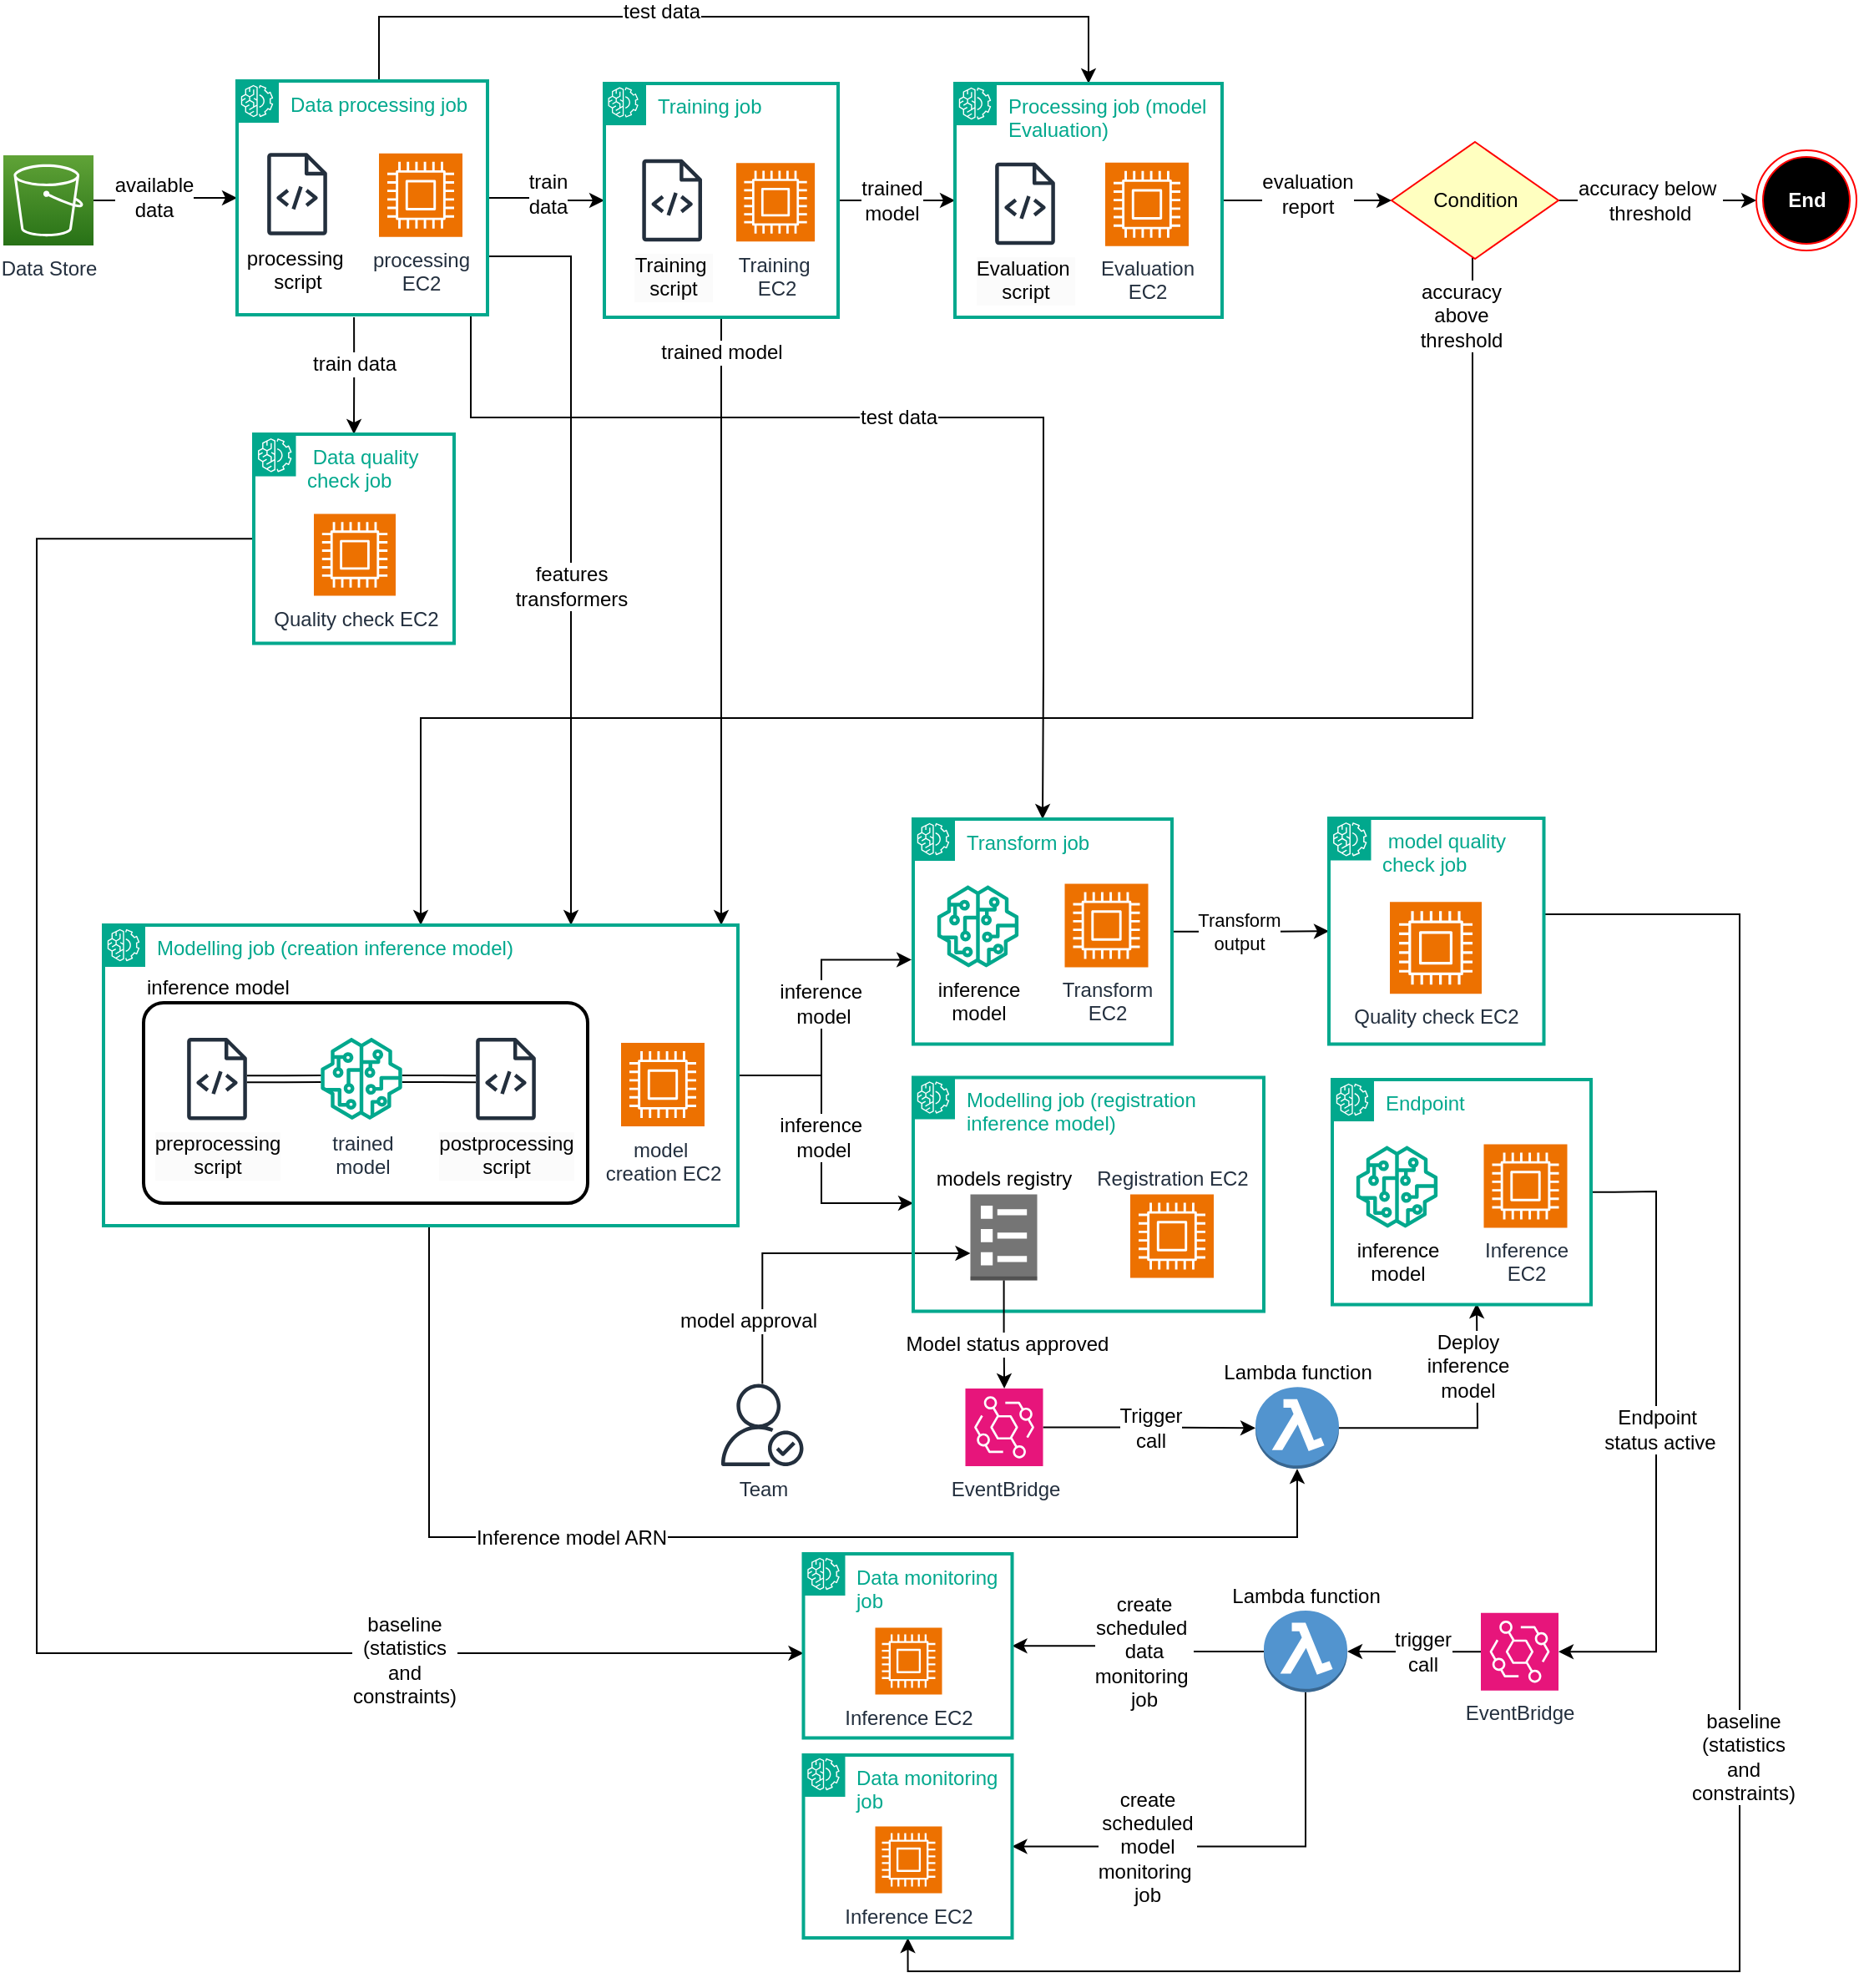 <mxfile version="26.0.9">
  <diagram id="Ht1M8jgEwFfnCIfOTk4-" name="Page-1">
    <mxGraphModel dx="2047" dy="1170" grid="1" gridSize="10" guides="1" tooltips="1" connect="1" arrows="1" fold="1" page="1" pageScale="1" pageWidth="1169" pageHeight="827" math="0" shadow="0">
      <root>
        <mxCell id="0" />
        <mxCell id="1" parent="0" />
        <mxCell id="xhqMCZKZk4TDCaaSv1w_-1" value="&lt;div&gt;Data Store&lt;/div&gt;" style="outlineConnect=0;fontColor=#232F3E;gradientColor=#60A337;gradientDirection=north;fillColor=#277116;strokeColor=#ffffff;dashed=0;verticalLabelPosition=bottom;verticalAlign=top;align=center;html=1;fontSize=12;fontStyle=0;aspect=fixed;shape=mxgraph.aws4.resourceIcon;resIcon=mxgraph.aws4.s3;labelBackgroundColor=#ffffff;" parent="1" vertex="1">
          <mxGeometry x="40" y="353" width="54" height="54" as="geometry" />
        </mxCell>
        <mxCell id="xhqMCZKZk4TDCaaSv1w_-32" style="edgeStyle=orthogonalEdgeStyle;rounded=0;orthogonalLoop=1;jettySize=auto;html=1;entryX=0;entryY=0.5;entryDx=0;entryDy=0;" parent="1" source="xhqMCZKZk4TDCaaSv1w_-96" target="xhqMCZKZk4TDCaaSv1w_-29" edge="1">
          <mxGeometry relative="1" as="geometry">
            <mxPoint x="718" y="399" as="sourcePoint" />
          </mxGeometry>
        </mxCell>
        <mxCell id="xhqMCZKZk4TDCaaSv1w_-33" value="evaluation&lt;div&gt;report&lt;/div&gt;" style="edgeLabel;html=1;align=center;verticalAlign=middle;resizable=0;points=[];fontSize=12;" parent="xhqMCZKZk4TDCaaSv1w_-32" vertex="1" connectable="0">
          <mxGeometry x="0.13" y="3" relative="1" as="geometry">
            <mxPoint x="-7" y="-1" as="offset" />
          </mxGeometry>
        </mxCell>
        <mxCell id="xhqMCZKZk4TDCaaSv1w_-25" style="edgeStyle=orthogonalEdgeStyle;rounded=0;orthogonalLoop=1;jettySize=auto;html=1;fontSize=12;entryX=0.5;entryY=0;entryDx=0;entryDy=0;" parent="1" source="xhqMCZKZk4TDCaaSv1w_-94" target="xhqMCZKZk4TDCaaSv1w_-130" edge="1">
          <mxGeometry relative="1" as="geometry">
            <mxPoint x="679" y="438" as="targetPoint" />
            <Array as="points">
              <mxPoint x="320" y="510" />
              <mxPoint x="663" y="510" />
              <mxPoint x="663" y="660" />
            </Array>
          </mxGeometry>
        </mxCell>
        <mxCell id="xhqMCZKZk4TDCaaSv1w_-26" value="test data" style="edgeLabel;html=1;align=center;verticalAlign=middle;resizable=0;points=[];fontSize=12;" parent="xhqMCZKZk4TDCaaSv1w_-25" vertex="1" connectable="0">
          <mxGeometry x="0.01" relative="1" as="geometry">
            <mxPoint x="-9" as="offset" />
          </mxGeometry>
        </mxCell>
        <mxCell id="xhqMCZKZk4TDCaaSv1w_-35" value="" style="edgeStyle=orthogonalEdgeStyle;rounded=0;orthogonalLoop=1;jettySize=auto;html=1;" parent="1" source="xhqMCZKZk4TDCaaSv1w_-29" target="xhqMCZKZk4TDCaaSv1w_-34" edge="1">
          <mxGeometry relative="1" as="geometry" />
        </mxCell>
        <mxCell id="xhqMCZKZk4TDCaaSv1w_-36" value="accuracy below&amp;nbsp;&lt;div&gt;threshold&lt;/div&gt;" style="edgeLabel;html=1;align=center;verticalAlign=middle;resizable=0;points=[];fontSize=12;" parent="xhqMCZKZk4TDCaaSv1w_-35" vertex="1" connectable="0">
          <mxGeometry x="-0.079" relative="1" as="geometry">
            <mxPoint as="offset" />
          </mxGeometry>
        </mxCell>
        <mxCell id="xhqMCZKZk4TDCaaSv1w_-44" style="edgeStyle=orthogonalEdgeStyle;rounded=0;orthogonalLoop=1;jettySize=auto;html=1;" parent="1" source="xhqMCZKZk4TDCaaSv1w_-29" target="xhqMCZKZk4TDCaaSv1w_-116" edge="1">
          <mxGeometry relative="1" as="geometry">
            <mxPoint x="1040.0" y="415.0" as="targetPoint" />
            <Array as="points">
              <mxPoint x="920" y="690" />
              <mxPoint x="290" y="690" />
            </Array>
          </mxGeometry>
        </mxCell>
        <mxCell id="xhqMCZKZk4TDCaaSv1w_-50" value="&lt;span style=&quot;font-size: 12px;&quot;&gt;accuracy&lt;/span&gt;&lt;div style=&quot;font-size: 12px;&quot;&gt;above&lt;/div&gt;&lt;div style=&quot;font-size: 12px;&quot;&gt;threshold&lt;/div&gt;" style="edgeLabel;html=1;align=center;verticalAlign=middle;resizable=0;points=[];rotation=0;" parent="xhqMCZKZk4TDCaaSv1w_-44" vertex="1" connectable="0">
          <mxGeometry x="-0.378" y="-4" relative="1" as="geometry">
            <mxPoint x="37" y="-237" as="offset" />
          </mxGeometry>
        </mxCell>
        <mxCell id="xhqMCZKZk4TDCaaSv1w_-29" value="Condition" style="rhombus;whiteSpace=wrap;html=1;fontColor=#000000;fillColor=#ffffc0;strokeColor=#ff0000;" parent="1" vertex="1">
          <mxGeometry x="871.5" y="345" width="100" height="70" as="geometry" />
        </mxCell>
        <mxCell id="xhqMCZKZk4TDCaaSv1w_-34" value="&lt;font color=&quot;#ffffff&quot;&gt;End&lt;/font&gt;" style="ellipse;html=1;shape=endState;fillColor=#000000;strokeColor=#ff0000;fontStyle=1" parent="1" vertex="1">
          <mxGeometry x="1090" y="350" width="60" height="60" as="geometry" />
        </mxCell>
        <mxCell id="xhqMCZKZk4TDCaaSv1w_-54" style="edgeStyle=orthogonalEdgeStyle;rounded=0;orthogonalLoop=1;jettySize=auto;html=1;exitX=1;exitY=0.75;exitDx=0;exitDy=0;" parent="1" source="xhqMCZKZk4TDCaaSv1w_-94" edge="1" target="xhqMCZKZk4TDCaaSv1w_-116">
          <mxGeometry relative="1" as="geometry">
            <mxPoint x="368" y="399" as="sourcePoint" />
            <mxPoint x="1089.966" y="480" as="targetPoint" />
            <Array as="points">
              <mxPoint x="380" y="414" />
            </Array>
          </mxGeometry>
        </mxCell>
        <mxCell id="xhqMCZKZk4TDCaaSv1w_-55" value="&lt;span style=&quot;font-size: 12px;&quot;&gt;features&lt;/span&gt;&lt;div&gt;&lt;span style=&quot;font-size: 12px;&quot;&gt;transformers&lt;/span&gt;&lt;/div&gt;" style="edgeLabel;html=1;align=center;verticalAlign=middle;resizable=0;points=[];" parent="xhqMCZKZk4TDCaaSv1w_-54" vertex="1" connectable="0">
          <mxGeometry x="0.097" relative="1" as="geometry">
            <mxPoint as="offset" />
          </mxGeometry>
        </mxCell>
        <mxCell id="xhqMCZKZk4TDCaaSv1w_-61" value="" style="edgeStyle=orthogonalEdgeStyle;rounded=0;orthogonalLoop=1;jettySize=auto;html=1;" parent="1" source="xhqMCZKZk4TDCaaSv1w_-116" target="xhqMCZKZk4TDCaaSv1w_-118" edge="1">
          <mxGeometry relative="1" as="geometry">
            <mxPoint x="400" y="915.534" as="sourcePoint" />
            <mxPoint x="477" y="902.431" as="targetPoint" />
            <Array as="points">
              <mxPoint x="530" y="904.5" />
              <mxPoint x="530" y="980.5" />
            </Array>
          </mxGeometry>
        </mxCell>
        <mxCell id="xhqMCZKZk4TDCaaSv1w_-62" value="inference&amp;nbsp;&lt;div&gt;model&lt;/div&gt;" style="edgeLabel;html=1;align=center;verticalAlign=middle;resizable=0;points=[];fontSize=12;" parent="xhqMCZKZk4TDCaaSv1w_-61" vertex="1" connectable="0">
          <mxGeometry x="0.026" y="3" relative="1" as="geometry">
            <mxPoint x="-2" y="-6" as="offset" />
          </mxGeometry>
        </mxCell>
        <mxCell id="xhqMCZKZk4TDCaaSv1w_-87" value="" style="edgeStyle=orthogonalEdgeStyle;rounded=0;orthogonalLoop=1;jettySize=auto;html=1;exitX=1;exitY=0.5;exitDx=0;exitDy=0;" parent="1" source="xhqMCZKZk4TDCaaSv1w_-94" target="xhqMCZKZk4TDCaaSv1w_-95" edge="1">
          <mxGeometry relative="1" as="geometry">
            <mxPoint x="460" y="399" as="targetPoint" />
            <Array as="points">
              <mxPoint x="375" y="379" />
              <mxPoint x="375" y="380" />
            </Array>
          </mxGeometry>
        </mxCell>
        <mxCell id="xhqMCZKZk4TDCaaSv1w_-88" value="train&lt;div&gt;data&lt;/div&gt;" style="edgeLabel;html=1;align=center;verticalAlign=middle;resizable=0;points=[];fontSize=12;" parent="xhqMCZKZk4TDCaaSv1w_-87" vertex="1" connectable="0">
          <mxGeometry x="0.109" y="4" relative="1" as="geometry">
            <mxPoint x="-4" y="1" as="offset" />
          </mxGeometry>
        </mxCell>
        <mxCell id="xhqMCZKZk4TDCaaSv1w_-80" style="edgeStyle=orthogonalEdgeStyle;rounded=0;orthogonalLoop=1;jettySize=auto;html=1;" parent="1" source="xhqMCZKZk4TDCaaSv1w_-1" target="xhqMCZKZk4TDCaaSv1w_-94" edge="1">
          <mxGeometry relative="1" as="geometry" />
        </mxCell>
        <mxCell id="xhqMCZKZk4TDCaaSv1w_-81" value="&lt;span style=&quot;font-size: 12px;&quot;&gt;available&lt;/span&gt;&lt;div&gt;&lt;span style=&quot;font-size: 12px;&quot;&gt;data&lt;/span&gt;&lt;/div&gt;" style="edgeLabel;html=1;align=center;verticalAlign=middle;resizable=0;points=[];" parent="xhqMCZKZk4TDCaaSv1w_-80" vertex="1" connectable="0">
          <mxGeometry x="-0.526" y="-3" relative="1" as="geometry">
            <mxPoint x="15" y="-5" as="offset" />
          </mxGeometry>
        </mxCell>
        <mxCell id="xhqMCZKZk4TDCaaSv1w_-111" value="" style="edgeStyle=orthogonalEdgeStyle;rounded=0;orthogonalLoop=1;jettySize=auto;html=1;entryX=0;entryY=0.5;entryDx=0;entryDy=0;" parent="1" source="xhqMCZKZk4TDCaaSv1w_-95" target="xhqMCZKZk4TDCaaSv1w_-96" edge="1">
          <mxGeometry relative="1" as="geometry" />
        </mxCell>
        <mxCell id="xhqMCZKZk4TDCaaSv1w_-112" value="trained&lt;div&gt;model&lt;/div&gt;" style="edgeLabel;html=1;align=center;verticalAlign=middle;resizable=0;points=[];fontSize=12;" parent="xhqMCZKZk4TDCaaSv1w_-111" vertex="1" connectable="0">
          <mxGeometry x="0.041" y="-2" relative="1" as="geometry">
            <mxPoint x="-5" y="-2" as="offset" />
          </mxGeometry>
        </mxCell>
        <mxCell id="xhqMCZKZk4TDCaaSv1w_-114" style="edgeStyle=orthogonalEdgeStyle;rounded=0;orthogonalLoop=1;jettySize=auto;html=1;" parent="1" source="xhqMCZKZk4TDCaaSv1w_-95" edge="1" target="xhqMCZKZk4TDCaaSv1w_-116">
          <mxGeometry relative="1" as="geometry">
            <mxPoint x="1020" y="480" as="targetPoint" />
            <Array as="points">
              <mxPoint x="470" y="730" />
              <mxPoint x="470" y="730" />
            </Array>
          </mxGeometry>
        </mxCell>
        <mxCell id="xhqMCZKZk4TDCaaSv1w_-115" value="trained model" style="edgeLabel;html=1;align=center;verticalAlign=middle;resizable=0;points=[];fontSize=12;" parent="xhqMCZKZk4TDCaaSv1w_-114" vertex="1" connectable="0">
          <mxGeometry x="-0.07" y="-1" relative="1" as="geometry">
            <mxPoint x="1" y="-149" as="offset" />
          </mxGeometry>
        </mxCell>
        <mxCell id="xhqMCZKZk4TDCaaSv1w_-138" style="edgeStyle=orthogonalEdgeStyle;rounded=0;orthogonalLoop=1;jettySize=auto;html=1;" parent="1" source="xhqMCZKZk4TDCaaSv1w_-94" edge="1" target="xhqMCZKZk4TDCaaSv1w_-96">
          <mxGeometry relative="1" as="geometry">
            <mxPoint x="1130" y="310" as="targetPoint" />
            <Array as="points">
              <mxPoint x="265" y="270" />
              <mxPoint x="690" y="270" />
            </Array>
          </mxGeometry>
        </mxCell>
        <mxCell id="xhqMCZKZk4TDCaaSv1w_-139" value="test data" style="edgeLabel;html=1;align=center;verticalAlign=middle;resizable=0;points=[];fontSize=12;" parent="xhqMCZKZk4TDCaaSv1w_-138" vertex="1" connectable="0">
          <mxGeometry x="-0.178" y="3" relative="1" as="geometry">
            <mxPoint as="offset" />
          </mxGeometry>
        </mxCell>
        <mxCell id="xhqMCZKZk4TDCaaSv1w_-159" value="" style="edgeStyle=orthogonalEdgeStyle;rounded=0;orthogonalLoop=1;jettySize=auto;html=1;exitX=0.467;exitY=1.011;exitDx=0;exitDy=0;exitPerimeter=0;" parent="1" source="xhqMCZKZk4TDCaaSv1w_-94" target="xhqMCZKZk4TDCaaSv1w_-156" edge="1">
          <mxGeometry relative="1" as="geometry" />
        </mxCell>
        <mxCell id="xhqMCZKZk4TDCaaSv1w_-160" value="train data" style="edgeLabel;html=1;align=center;verticalAlign=middle;resizable=0;points=[];fontSize=12;" parent="xhqMCZKZk4TDCaaSv1w_-159" vertex="1" connectable="0">
          <mxGeometry x="-0.254" relative="1" as="geometry">
            <mxPoint y="2" as="offset" />
          </mxGeometry>
        </mxCell>
        <mxCell id="xhqMCZKZk4TDCaaSv1w_-148" value="" style="edgeStyle=orthogonalEdgeStyle;rounded=0;orthogonalLoop=1;jettySize=auto;html=1;" parent="1" source="xhqMCZKZk4TDCaaSv1w_-130" target="xhqMCZKZk4TDCaaSv1w_-143" edge="1">
          <mxGeometry relative="1" as="geometry" />
        </mxCell>
        <mxCell id="xhqMCZKZk4TDCaaSv1w_-149" value="Transform&lt;div&gt;output&lt;/div&gt;" style="edgeLabel;html=1;align=center;verticalAlign=middle;resizable=0;points=[];" parent="xhqMCZKZk4TDCaaSv1w_-148" vertex="1" connectable="0">
          <mxGeometry x="-0.312" y="-2" relative="1" as="geometry">
            <mxPoint x="7" y="-2" as="offset" />
          </mxGeometry>
        </mxCell>
        <mxCell id="xhqMCZKZk4TDCaaSv1w_-150" style="edgeStyle=orthogonalEdgeStyle;rounded=0;orthogonalLoop=1;jettySize=auto;html=1;entryX=-0.006;entryY=0.625;entryDx=0;entryDy=0;entryPerimeter=0;" parent="1" source="xhqMCZKZk4TDCaaSv1w_-116" target="xhqMCZKZk4TDCaaSv1w_-130" edge="1">
          <mxGeometry relative="1" as="geometry">
            <Array as="points">
              <mxPoint x="530" y="904.5" />
              <mxPoint x="530" y="834.5" />
            </Array>
          </mxGeometry>
        </mxCell>
        <mxCell id="xhqMCZKZk4TDCaaSv1w_-154" value="&lt;span style=&quot;font-size: 12px;&quot;&gt;inference&amp;nbsp;&lt;/span&gt;&lt;div style=&quot;font-size: 12px;&quot;&gt;model&lt;/div&gt;" style="edgeLabel;html=1;align=center;verticalAlign=middle;resizable=0;points=[];" parent="xhqMCZKZk4TDCaaSv1w_-150" vertex="1" connectable="0">
          <mxGeometry x="0.22" y="-2" relative="1" as="geometry">
            <mxPoint x="-1" y="13" as="offset" />
          </mxGeometry>
        </mxCell>
        <mxCell id="xhqMCZKZk4TDCaaSv1w_-199" style="edgeStyle=orthogonalEdgeStyle;rounded=0;orthogonalLoop=1;jettySize=auto;html=1;entryX=0.5;entryY=1;entryDx=0;entryDy=0;" parent="1" source="xhqMCZKZk4TDCaaSv1w_-143" target="xhqMCZKZk4TDCaaSv1w_-195" edge="1">
          <mxGeometry relative="1" as="geometry">
            <Array as="points">
              <mxPoint x="1080" y="807.5" />
              <mxPoint x="1080" y="1440.5" />
              <mxPoint x="582" y="1440.5" />
            </Array>
          </mxGeometry>
        </mxCell>
        <mxCell id="xhqMCZKZk4TDCaaSv1w_-202" value="baseline&lt;div&gt;(statistics&lt;/div&gt;&lt;div&gt;and&lt;/div&gt;&lt;div&gt;constraints)&lt;/div&gt;" style="edgeLabel;html=1;align=center;verticalAlign=middle;resizable=0;points=[];fontSize=12;" parent="xhqMCZKZk4TDCaaSv1w_-199" vertex="1" connectable="0">
          <mxGeometry x="-0.02" y="2" relative="1" as="geometry">
            <mxPoint as="offset" />
          </mxGeometry>
        </mxCell>
        <mxCell id="xhqMCZKZk4TDCaaSv1w_-194" style="edgeStyle=orthogonalEdgeStyle;rounded=0;orthogonalLoop=1;jettySize=auto;html=1;" parent="1" source="xhqMCZKZk4TDCaaSv1w_-156" target="xhqMCZKZk4TDCaaSv1w_-189" edge="1">
          <mxGeometry relative="1" as="geometry">
            <Array as="points">
              <mxPoint x="60" y="583" />
              <mxPoint x="60" y="1250" />
            </Array>
          </mxGeometry>
        </mxCell>
        <mxCell id="xhqMCZKZk4TDCaaSv1w_-203" value="&lt;span style=&quot;color: rgba(0, 0, 0, 0); font-family: monospace; font-size: 0px; text-align: start; background-color: rgb(251, 251, 251);&quot;&gt;%3CmxGraphModel%3E%3Croot%3E%3CmxCell%20id%3D%220%22%2F%3E%3CmxCell%20id%3D%221%22%20parent%3D%220%22%2F%3E%3CmxCell%20id%3D%222%22%20value%3D%22baseline%26lt%3Bdiv%26gt%3B(statistics%26lt%3B%2Fdiv%26gt%3B%26lt%3Bdiv%26gt%3Band%26lt%3B%2Fdiv%26gt%3B%26lt%3Bdiv%26gt%3Bconstraints)%26lt%3B%2Fdiv%26gt%3B%22%20style%3D%22edgeLabel%3Bhtml%3D1%3Balign%3Dcenter%3BverticalAlign%3Dmiddle%3Bresizable%3D0%3Bpoints%3D%5B%5D%3B%22%20vertex%3D%221%22%20connectable%3D%220%22%20parent%3D%221%22%3E%3CmxGeometry%20x%3D%221992%22%20y%3D%22811.5%22%20as%3D%22geometry%22%2F%3E%3C%2FmxCell%3E%3C%2Froot%3E%3C%2FmxGraphModel%3E&lt;/span&gt;" style="edgeLabel;html=1;align=center;verticalAlign=middle;resizable=0;points=[];" parent="xhqMCZKZk4TDCaaSv1w_-194" vertex="1" connectable="0">
          <mxGeometry x="0.577" y="1" relative="1" as="geometry">
            <mxPoint as="offset" />
          </mxGeometry>
        </mxCell>
        <mxCell id="xhqMCZKZk4TDCaaSv1w_-204" value="baseline&lt;div&gt;(statistics&lt;/div&gt;&lt;div&gt;and&lt;/div&gt;&lt;div&gt;constraints)&lt;/div&gt;" style="edgeLabel;html=1;align=center;verticalAlign=middle;resizable=0;points=[];fontSize=12;" parent="xhqMCZKZk4TDCaaSv1w_-194" vertex="1" connectable="0">
          <mxGeometry x="0.619" y="-4" relative="1" as="geometry">
            <mxPoint as="offset" />
          </mxGeometry>
        </mxCell>
        <mxCell id="xhqMCZKZk4TDCaaSv1w_-169" style="edgeStyle=orthogonalEdgeStyle;rounded=0;orthogonalLoop=1;jettySize=auto;html=1;" parent="1" source="xhqMCZKZk4TDCaaSv1w_-161" target="xhqMCZKZk4TDCaaSv1w_-168" edge="1">
          <mxGeometry relative="1" as="geometry" />
        </mxCell>
        <mxCell id="xhqMCZKZk4TDCaaSv1w_-172" value="Trigger&lt;div&gt;call&lt;/div&gt;" style="edgeLabel;html=1;align=center;verticalAlign=middle;resizable=0;points=[];fontSize=12;" parent="xhqMCZKZk4TDCaaSv1w_-169" vertex="1" connectable="0">
          <mxGeometry x="-0.115" y="-3" relative="1" as="geometry">
            <mxPoint x="7" y="-3" as="offset" />
          </mxGeometry>
        </mxCell>
        <mxCell id="xhqMCZKZk4TDCaaSv1w_-161" value="EventBridge" style="sketch=0;points=[[0,0,0],[0.25,0,0],[0.5,0,0],[0.75,0,0],[1,0,0],[0,1,0],[0.25,1,0],[0.5,1,0],[0.75,1,0],[1,1,0],[0,0.25,0],[0,0.5,0],[0,0.75,0],[1,0.25,0],[1,0.5,0],[1,0.75,0]];outlineConnect=0;fontColor=#232F3E;fillColor=#E7157B;strokeColor=#ffffff;dashed=0;verticalLabelPosition=bottom;verticalAlign=top;align=center;html=1;fontSize=12;fontStyle=0;aspect=fixed;shape=mxgraph.aws4.resourceIcon;resIcon=mxgraph.aws4.eventbridge;" parent="1" vertex="1">
          <mxGeometry x="616.25" y="1091.5" width="46.5" height="46.5" as="geometry" />
        </mxCell>
        <mxCell id="xhqMCZKZk4TDCaaSv1w_-162" value="Team" style="sketch=0;outlineConnect=0;fontColor=#232F3E;gradientColor=none;fillColor=#232F3D;strokeColor=none;dashed=0;verticalLabelPosition=bottom;verticalAlign=top;align=center;html=1;fontSize=12;fontStyle=0;aspect=fixed;pointerEvents=1;shape=mxgraph.aws4.authenticated_user;" parent="1" vertex="1">
          <mxGeometry x="470" y="1088.75" width="49.25" height="49.25" as="geometry" />
        </mxCell>
        <mxCell id="xhqMCZKZk4TDCaaSv1w_-163" style="edgeStyle=orthogonalEdgeStyle;rounded=0;orthogonalLoop=1;jettySize=auto;html=1;" parent="1" source="xhqMCZKZk4TDCaaSv1w_-162" target="xhqMCZKZk4TDCaaSv1w_-37" edge="1">
          <mxGeometry relative="1" as="geometry">
            <mxPoint x="590" y="1009.5" as="targetPoint" />
            <Array as="points">
              <mxPoint x="495" y="1010.5" />
            </Array>
          </mxGeometry>
        </mxCell>
        <mxCell id="xhqMCZKZk4TDCaaSv1w_-164" value="model approval" style="edgeLabel;html=1;align=center;verticalAlign=middle;resizable=0;points=[];fontSize=12;" parent="xhqMCZKZk4TDCaaSv1w_-163" vertex="1" connectable="0">
          <mxGeometry x="-0.185" y="-4" relative="1" as="geometry">
            <mxPoint x="-13" y="36" as="offset" />
          </mxGeometry>
        </mxCell>
        <mxCell id="xhqMCZKZk4TDCaaSv1w_-177" style="edgeStyle=orthogonalEdgeStyle;rounded=0;orthogonalLoop=1;jettySize=auto;html=1;entryX=0.5;entryY=1;entryDx=0;entryDy=0;exitX=1;exitY=0.5;exitDx=0;exitDy=0;exitPerimeter=0;" parent="1" source="xhqMCZKZk4TDCaaSv1w_-168" edge="1">
          <mxGeometry relative="1" as="geometry">
            <mxPoint x="922.5" y="1040.5" as="targetPoint" />
          </mxGeometry>
        </mxCell>
        <mxCell id="xhqMCZKZk4TDCaaSv1w_-180" value="Deploy&lt;div&gt;inference&lt;div&gt;model&lt;/div&gt;&lt;/div&gt;" style="edgeLabel;html=1;align=center;verticalAlign=middle;resizable=0;points=[];fontSize=12;" parent="xhqMCZKZk4TDCaaSv1w_-177" vertex="1" connectable="0">
          <mxGeometry x="-0.327" y="-2" relative="1" as="geometry">
            <mxPoint x="24" y="-39" as="offset" />
          </mxGeometry>
        </mxCell>
        <mxCell id="xhqMCZKZk4TDCaaSv1w_-168" value="Lambda function" style="outlineConnect=0;dashed=0;verticalLabelPosition=top;verticalAlign=bottom;align=center;html=1;shape=mxgraph.aws3.lambda_function;fillColor=#5294CF;gradientColor=none;labelPosition=center;" parent="1" vertex="1">
          <mxGeometry x="790" y="1090.68" width="50" height="48.88" as="geometry" />
        </mxCell>
        <mxCell id="xhqMCZKZk4TDCaaSv1w_-173" style="edgeStyle=orthogonalEdgeStyle;rounded=0;orthogonalLoop=1;jettySize=auto;html=1;entryX=0.5;entryY=1;entryDx=0;entryDy=0;entryPerimeter=0;" parent="1" source="xhqMCZKZk4TDCaaSv1w_-116" target="xhqMCZKZk4TDCaaSv1w_-168" edge="1">
          <mxGeometry relative="1" as="geometry">
            <Array as="points">
              <mxPoint x="295" y="1180.5" />
              <mxPoint x="815" y="1180.5" />
            </Array>
          </mxGeometry>
        </mxCell>
        <mxCell id="xhqMCZKZk4TDCaaSv1w_-174" value="Inference model ARN" style="edgeLabel;html=1;align=center;verticalAlign=middle;resizable=0;points=[];fontSize=12;" parent="xhqMCZKZk4TDCaaSv1w_-173" vertex="1" connectable="0">
          <mxGeometry x="-0.107" y="-1" relative="1" as="geometry">
            <mxPoint x="-62" y="-1" as="offset" />
          </mxGeometry>
        </mxCell>
        <mxCell id="xhqMCZKZk4TDCaaSv1w_-187" value="" style="edgeStyle=orthogonalEdgeStyle;rounded=0;orthogonalLoop=1;jettySize=auto;html=1;" parent="1" source="xhqMCZKZk4TDCaaSv1w_-183" target="xhqMCZKZk4TDCaaSv1w_-186" edge="1">
          <mxGeometry relative="1" as="geometry" />
        </mxCell>
        <mxCell id="xhqMCZKZk4TDCaaSv1w_-188" value="trigger&lt;div&gt;call&lt;/div&gt;" style="edgeLabel;html=1;align=center;verticalAlign=middle;resizable=0;points=[];fontSize=12;" parent="xhqMCZKZk4TDCaaSv1w_-187" vertex="1" connectable="0">
          <mxGeometry x="-0.125" y="-2" relative="1" as="geometry">
            <mxPoint y="2" as="offset" />
          </mxGeometry>
        </mxCell>
        <mxCell id="xhqMCZKZk4TDCaaSv1w_-183" value="EventBridge" style="sketch=0;points=[[0,0,0],[0.25,0,0],[0.5,0,0],[0.75,0,0],[1,0,0],[0,1,0],[0.25,1,0],[0.5,1,0],[0.75,1,0],[1,1,0],[0,0.25,0],[0,0.5,0],[0,0.75,0],[1,0.25,0],[1,0.5,0],[1,0.75,0]];outlineConnect=0;fontColor=#232F3E;fillColor=#E7157B;strokeColor=#ffffff;dashed=0;verticalLabelPosition=bottom;verticalAlign=top;align=center;html=1;fontSize=12;fontStyle=0;aspect=fixed;shape=mxgraph.aws4.resourceIcon;resIcon=mxgraph.aws4.eventbridge;" parent="1" vertex="1">
          <mxGeometry x="925" y="1225.88" width="46.5" height="46.5" as="geometry" />
        </mxCell>
        <mxCell id="xhqMCZKZk4TDCaaSv1w_-184" style="edgeStyle=orthogonalEdgeStyle;rounded=0;orthogonalLoop=1;jettySize=auto;html=1;entryX=1;entryY=0.5;entryDx=0;entryDy=0;entryPerimeter=0;exitX=1;exitY=0.5;exitDx=0;exitDy=0;" parent="1" source="xhqMCZKZk4TDCaaSv1w_-277" target="xhqMCZKZk4TDCaaSv1w_-183" edge="1">
          <mxGeometry relative="1" as="geometry">
            <mxPoint x="947.43" y="983.534" as="sourcePoint" />
            <Array as="points">
              <mxPoint x="1005" y="973.5" />
              <mxPoint x="1030" y="973.5" />
              <mxPoint x="1030" y="1249.5" />
            </Array>
          </mxGeometry>
        </mxCell>
        <mxCell id="xhqMCZKZk4TDCaaSv1w_-185" value="Endpoint&amp;nbsp;&lt;div&gt;status active&lt;/div&gt;" style="edgeLabel;html=1;align=center;verticalAlign=middle;resizable=0;points=[];fontSize=12;" parent="xhqMCZKZk4TDCaaSv1w_-184" vertex="1" connectable="0">
          <mxGeometry x="-0.029" y="2" relative="1" as="geometry">
            <mxPoint as="offset" />
          </mxGeometry>
        </mxCell>
        <mxCell id="xhqMCZKZk4TDCaaSv1w_-193" style="edgeStyle=orthogonalEdgeStyle;rounded=0;orthogonalLoop=1;jettySize=auto;html=1;" parent="1" source="xhqMCZKZk4TDCaaSv1w_-186" target="xhqMCZKZk4TDCaaSv1w_-189" edge="1">
          <mxGeometry relative="1" as="geometry" />
        </mxCell>
        <mxCell id="xhqMCZKZk4TDCaaSv1w_-200" value="create&lt;div&gt;scheduled&amp;nbsp;&lt;div&gt;data&lt;/div&gt;&lt;div&gt;monitoring&amp;nbsp;&lt;/div&gt;&lt;div&gt;job&lt;/div&gt;&lt;/div&gt;" style="edgeLabel;html=1;align=center;verticalAlign=middle;resizable=0;points=[];fontSize=12;" parent="xhqMCZKZk4TDCaaSv1w_-193" vertex="1" connectable="0">
          <mxGeometry x="-0.067" relative="1" as="geometry">
            <mxPoint as="offset" />
          </mxGeometry>
        </mxCell>
        <mxCell id="xhqMCZKZk4TDCaaSv1w_-198" style="edgeStyle=orthogonalEdgeStyle;rounded=0;orthogonalLoop=1;jettySize=auto;html=1;entryX=1;entryY=0.5;entryDx=0;entryDy=0;exitX=0.5;exitY=1;exitDx=0;exitDy=0;exitPerimeter=0;" parent="1" source="xhqMCZKZk4TDCaaSv1w_-186" target="xhqMCZKZk4TDCaaSv1w_-195" edge="1">
          <mxGeometry relative="1" as="geometry" />
        </mxCell>
        <mxCell id="xhqMCZKZk4TDCaaSv1w_-201" value="create&lt;div&gt;scheduled&lt;/div&gt;&lt;div&gt;model&lt;div&gt;&lt;div&gt;monitoring&amp;nbsp;&lt;/div&gt;&lt;div&gt;job&lt;/div&gt;&lt;/div&gt;&lt;/div&gt;" style="edgeLabel;html=1;align=center;verticalAlign=middle;resizable=0;points=[];fontSize=12;" parent="xhqMCZKZk4TDCaaSv1w_-198" vertex="1" connectable="0">
          <mxGeometry x="0.403" relative="1" as="geometry">
            <mxPoint as="offset" />
          </mxGeometry>
        </mxCell>
        <mxCell id="xhqMCZKZk4TDCaaSv1w_-186" value="Lambda function" style="outlineConnect=0;dashed=0;verticalLabelPosition=top;verticalAlign=bottom;align=center;html=1;shape=mxgraph.aws3.lambda_function;fillColor=#5294CF;gradientColor=none;labelPosition=center;" parent="1" vertex="1">
          <mxGeometry x="795" y="1224.5" width="50" height="48.88" as="geometry" />
        </mxCell>
        <mxCell id="xhqMCZKZk4TDCaaSv1w_-248" value="" style="group" parent="1" vertex="1" connectable="0">
          <mxGeometry x="180" y="308.5" width="150" height="140" as="geometry" />
        </mxCell>
        <mxCell id="xhqMCZKZk4TDCaaSv1w_-102" value="processing&lt;div&gt;EC2&lt;/div&gt;" style="sketch=0;points=[[0,0,0],[0.25,0,0],[0.5,0,0],[0.75,0,0],[1,0,0],[0,1,0],[0.25,1,0],[0.5,1,0],[0.75,1,0],[1,1,0],[0,0.25,0],[0,0.5,0],[0,0.75,0],[1,0.25,0],[1,0.5,0],[1,0.75,0]];outlineConnect=0;fontColor=#232F3E;fillColor=#ED7100;strokeColor=#ffffff;dashed=0;verticalLabelPosition=bottom;verticalAlign=top;align=center;html=1;fontSize=12;fontStyle=0;aspect=fixed;shape=mxgraph.aws4.resourceIcon;resIcon=mxgraph.aws4.compute;horizontal=1;fontFamily=Helvetica;labelBackgroundColor=none;labelPosition=center;" parent="xhqMCZKZk4TDCaaSv1w_-248" vertex="1">
          <mxGeometry x="85" y="43.38" width="50" height="50" as="geometry" />
        </mxCell>
        <mxCell id="xhqMCZKZk4TDCaaSv1w_-94" value="&lt;font color=&quot;#01a88d&quot;&gt;Data processing job&lt;/font&gt;" style="points=[[0,0],[0.25,0],[0.5,0],[0.75,0],[1,0],[1,0.25],[1,0.5],[1,0.75],[1,1],[0.75,1],[0.5,1],[0.25,1],[0,1],[0,0.75],[0,0.5],[0,0.25]];outlineConnect=0;gradientColor=none;html=1;whiteSpace=wrap;fontSize=12;fontStyle=0;container=0;pointerEvents=0;collapsible=0;recursiveResize=0;shape=mxgraph.aws4.group;grIcon=mxgraph.aws4.group_ec2_instance_contents;strokeColor=#01A88D;fillColor=none;verticalAlign=top;align=left;spacingLeft=30;fontColor=#D86613;dashed=0;strokeWidth=2;movable=1;resizable=1;rotatable=1;deletable=1;editable=1;locked=0;connectable=1;" parent="xhqMCZKZk4TDCaaSv1w_-248" vertex="1">
          <mxGeometry width="150" height="140" as="geometry" />
        </mxCell>
        <mxCell id="xhqMCZKZk4TDCaaSv1w_-76" value="" style="sketch=0;points=[[0,0,0],[0.25,0,0],[0.5,0,0],[0.75,0,0],[1,0,0],[0,1,0],[0.25,1,0],[0.5,1,0],[0.75,1,0],[1,1,0],[0,0.25,0],[0,0.5,0],[0,0.75,0],[1,0.25,0],[1,0.5,0],[1,0.75,0]];outlineConnect=0;fontColor=#232F3E;fillColor=#01A88D;strokeColor=#ffffff;dashed=0;verticalLabelPosition=bottom;verticalAlign=top;align=center;html=1;fontSize=12;fontStyle=0;aspect=fixed;shape=mxgraph.aws4.resourceIcon;resIcon=mxgraph.aws4.machine_learning;labelPosition=center;" parent="xhqMCZKZk4TDCaaSv1w_-248" vertex="1">
          <mxGeometry width="24" height="24" as="geometry" />
        </mxCell>
        <mxCell id="xhqMCZKZk4TDCaaSv1w_-230" value="&lt;span style=&quot;color: rgb(0, 0, 0);&quot;&gt;processing&amp;nbsp;&lt;/span&gt;&lt;div style=&quot;color: rgb(0, 0, 0);&quot;&gt;script&lt;/div&gt;" style="sketch=0;outlineConnect=0;fontColor=#232F3E;gradientColor=none;fillColor=#232F3D;strokeColor=none;dashed=0;verticalLabelPosition=bottom;verticalAlign=top;align=center;html=1;fontSize=12;fontStyle=0;aspect=fixed;pointerEvents=1;shape=mxgraph.aws4.source_code;strokeWidth=1;" parent="xhqMCZKZk4TDCaaSv1w_-248" vertex="1">
          <mxGeometry x="18" y="43.13" width="36" height="49.26" as="geometry" />
        </mxCell>
        <mxCell id="xhqMCZKZk4TDCaaSv1w_-249" value="" style="group" parent="1" vertex="1" connectable="0">
          <mxGeometry x="400" y="310" width="140" height="140" as="geometry" />
        </mxCell>
        <mxCell id="xhqMCZKZk4TDCaaSv1w_-95" value="&lt;font color=&quot;#01a88d&quot;&gt;Training job&lt;/font&gt;" style="points=[[0,0],[0.25,0],[0.5,0],[0.75,0],[1,0],[1,0.25],[1,0.5],[1,0.75],[1,1],[0.75,1],[0.5,1],[0.25,1],[0,1],[0,0.75],[0,0.5],[0,0.25]];outlineConnect=0;gradientColor=none;html=1;whiteSpace=wrap;fontSize=12;fontStyle=0;container=0;pointerEvents=0;collapsible=0;recursiveResize=0;shape=mxgraph.aws4.group;grIcon=mxgraph.aws4.group_ec2_instance_contents;strokeColor=#01A88D;fillColor=none;verticalAlign=top;align=left;spacingLeft=30;fontColor=#D86613;dashed=0;strokeWidth=2;movable=1;resizable=1;rotatable=1;deletable=1;editable=1;locked=0;connectable=1;" parent="xhqMCZKZk4TDCaaSv1w_-249" vertex="1">
          <mxGeometry width="140" height="140" as="geometry" />
        </mxCell>
        <mxCell id="xhqMCZKZk4TDCaaSv1w_-106" value="" style="sketch=0;points=[[0,0,0],[0.25,0,0],[0.5,0,0],[0.75,0,0],[1,0,0],[0,1,0],[0.25,1,0],[0.5,1,0],[0.75,1,0],[1,1,0],[0,0.25,0],[0,0.5,0],[0,0.75,0],[1,0.25,0],[1,0.5,0],[1,0.75,0]];outlineConnect=0;fontColor=#232F3E;fillColor=#01A88D;strokeColor=#ffffff;dashed=0;verticalLabelPosition=bottom;verticalAlign=top;align=center;html=1;fontSize=12;fontStyle=0;aspect=fixed;shape=mxgraph.aws4.resourceIcon;resIcon=mxgraph.aws4.machine_learning;labelPosition=center;" parent="xhqMCZKZk4TDCaaSv1w_-249" vertex="1">
          <mxGeometry width="22.588" height="22.588" as="geometry" />
        </mxCell>
        <mxCell id="xhqMCZKZk4TDCaaSv1w_-107" value="&lt;span style=&quot;background-color: initial;&quot;&gt;Training&amp;nbsp;&lt;/span&gt;&lt;div&gt;&lt;span style=&quot;background-color: initial;&quot;&gt;EC2&lt;/span&gt;&lt;/div&gt;" style="sketch=0;points=[[0,0,0],[0.25,0,0],[0.5,0,0],[0.75,0,0],[1,0,0],[0,1,0],[0.25,1,0],[0.5,1,0],[0.75,1,0],[1,1,0],[0,0.25,0],[0,0.5,0],[0,0.75,0],[1,0.25,0],[1,0.5,0],[1,0.75,0]];outlineConnect=0;fontColor=#232F3E;fillColor=#ED7100;strokeColor=#ffffff;dashed=0;verticalLabelPosition=bottom;verticalAlign=top;align=center;html=1;fontSize=12;fontStyle=0;aspect=fixed;shape=mxgraph.aws4.resourceIcon;resIcon=mxgraph.aws4.compute;horizontal=1;fontFamily=Helvetica;labelBackgroundColor=none;labelPosition=center;" parent="xhqMCZKZk4TDCaaSv1w_-249" vertex="1">
          <mxGeometry x="78.998" y="47.571" width="47.059" height="47.059" as="geometry" />
        </mxCell>
        <mxCell id="xhqMCZKZk4TDCaaSv1w_-244" value="&lt;div style=&quot;forced-color-adjust: none; color: rgb(0, 0, 0); font-family: Helvetica; font-size: 12px; font-style: normal; font-variant-ligatures: normal; font-variant-caps: normal; font-weight: 400; letter-spacing: normal; orphans: 2; text-align: center; text-indent: 0px; text-transform: none; widows: 2; word-spacing: 0px; -webkit-text-stroke-width: 0px; white-space: nowrap; background-color: rgb(251, 251, 251); text-decoration-thickness: initial; text-decoration-style: initial; text-decoration-color: initial;&quot;&gt;Training&amp;nbsp;&lt;/div&gt;&lt;div style=&quot;forced-color-adjust: none; color: rgb(0, 0, 0); font-family: Helvetica; font-size: 12px; font-style: normal; font-variant-ligatures: normal; font-variant-caps: normal; font-weight: 400; letter-spacing: normal; orphans: 2; text-align: center; text-indent: 0px; text-transform: none; widows: 2; word-spacing: 0px; -webkit-text-stroke-width: 0px; white-space: nowrap; background-color: rgb(251, 251, 251); text-decoration-thickness: initial; text-decoration-style: initial; text-decoration-color: initial;&quot;&gt;script&lt;/div&gt;" style="sketch=0;outlineConnect=0;fontColor=#232F3E;gradientColor=none;fillColor=#232F3D;strokeColor=none;dashed=0;verticalLabelPosition=bottom;verticalAlign=top;align=center;html=1;fontSize=12;fontStyle=0;aspect=fixed;pointerEvents=1;shape=mxgraph.aws4.source_code;strokeWidth=1;" parent="xhqMCZKZk4TDCaaSv1w_-249" vertex="1">
          <mxGeometry x="22.59" y="45.37" width="36" height="49.26" as="geometry" />
        </mxCell>
        <mxCell id="xhqMCZKZk4TDCaaSv1w_-251" value="" style="group" parent="1" vertex="1" connectable="0">
          <mxGeometry x="610" y="310" width="160" height="140" as="geometry" />
        </mxCell>
        <mxCell id="xhqMCZKZk4TDCaaSv1w_-96" value="&lt;font color=&quot;#01a88d&quot;&gt;Processing job (model Evaluation)&lt;/font&gt;" style="points=[[0,0],[0.25,0],[0.5,0],[0.75,0],[1,0],[1,0.25],[1,0.5],[1,0.75],[1,1],[0.75,1],[0.5,1],[0.25,1],[0,1],[0,0.75],[0,0.5],[0,0.25]];outlineConnect=0;gradientColor=none;html=1;whiteSpace=wrap;fontSize=12;fontStyle=0;container=0;pointerEvents=0;collapsible=0;recursiveResize=0;shape=mxgraph.aws4.group;grIcon=mxgraph.aws4.group_ec2_instance_contents;strokeColor=#01A88D;fillColor=none;verticalAlign=top;align=left;spacingLeft=30;fontColor=#D86613;dashed=0;strokeWidth=2;movable=1;resizable=1;rotatable=1;deletable=1;editable=1;locked=0;connectable=1;" parent="xhqMCZKZk4TDCaaSv1w_-251" vertex="1">
          <mxGeometry width="160" height="140" as="geometry" />
        </mxCell>
        <mxCell id="xhqMCZKZk4TDCaaSv1w_-110" value="" style="sketch=0;points=[[0,0,0],[0.25,0,0],[0.5,0,0],[0.75,0,0],[1,0,0],[0,1,0],[0.25,1,0],[0.5,1,0],[0.75,1,0],[1,1,0],[0,0.25,0],[0,0.5,0],[0,0.75,0],[1,0.25,0],[1,0.5,0],[1,0.75,0]];outlineConnect=0;fontColor=#232F3E;fillColor=#01A88D;strokeColor=#ffffff;dashed=0;verticalLabelPosition=bottom;verticalAlign=top;align=center;html=1;fontSize=12;fontStyle=0;aspect=fixed;shape=mxgraph.aws4.resourceIcon;resIcon=mxgraph.aws4.machine_learning;labelPosition=center;" parent="xhqMCZKZk4TDCaaSv1w_-251" vertex="1">
          <mxGeometry width="24" height="24" as="geometry" />
        </mxCell>
        <mxCell id="xhqMCZKZk4TDCaaSv1w_-113" value="&lt;div&gt;&lt;span style=&quot;background-color: initial;&quot;&gt;Evaluation&lt;/span&gt;&lt;/div&gt;&lt;div&gt;&lt;span style=&quot;background-color: initial;&quot;&gt;EC2&lt;/span&gt;&lt;/div&gt;" style="sketch=0;points=[[0,0,0],[0.25,0,0],[0.5,0,0],[0.75,0,0],[1,0,0],[0,1,0],[0.25,1,0],[0.5,1,0],[0.75,1,0],[1,1,0],[0,0.25,0],[0,0.5,0],[0,0.75,0],[1,0.25,0],[1,0.5,0],[1,0.75,0]];outlineConnect=0;fontColor=#232F3E;fillColor=#ED7100;strokeColor=#ffffff;dashed=0;verticalLabelPosition=bottom;verticalAlign=top;align=center;html=1;fontSize=12;fontStyle=0;aspect=fixed;shape=mxgraph.aws4.resourceIcon;resIcon=mxgraph.aws4.compute;horizontal=1;fontFamily=Helvetica;labelBackgroundColor=none;labelPosition=center;" parent="xhqMCZKZk4TDCaaSv1w_-251" vertex="1">
          <mxGeometry x="90" y="47.37" width="50" height="50" as="geometry" />
        </mxCell>
        <mxCell id="xhqMCZKZk4TDCaaSv1w_-250" value="&lt;div style=&quot;forced-color-adjust: none; color: rgb(0, 0, 0); font-family: Helvetica; font-size: 12px; font-style: normal; font-variant-ligatures: normal; font-variant-caps: normal; font-weight: 400; letter-spacing: normal; orphans: 2; text-align: center; text-indent: 0px; text-transform: none; widows: 2; word-spacing: 0px; -webkit-text-stroke-width: 0px; white-space: nowrap; background-color: rgb(251, 251, 251); text-decoration-thickness: initial; text-decoration-style: initial; text-decoration-color: initial;&quot;&gt;&lt;div&gt;Evaluation&amp;nbsp;&lt;/div&gt;&lt;div&gt;script&lt;/div&gt;&lt;/div&gt;" style="sketch=0;outlineConnect=0;fontColor=#232F3E;gradientColor=none;fillColor=#232F3D;strokeColor=none;dashed=0;verticalLabelPosition=bottom;verticalAlign=top;align=center;html=1;fontSize=12;fontStyle=0;aspect=fixed;pointerEvents=1;shape=mxgraph.aws4.source_code;strokeWidth=1;" parent="xhqMCZKZk4TDCaaSv1w_-251" vertex="1">
          <mxGeometry x="24" y="47.37" width="36" height="49.26" as="geometry" />
        </mxCell>
        <mxCell id="xhqMCZKZk4TDCaaSv1w_-253" value="" style="group" parent="1" vertex="1" connectable="0">
          <mxGeometry x="190" y="520" width="120" height="125.25" as="geometry" />
        </mxCell>
        <mxCell id="xhqMCZKZk4TDCaaSv1w_-156" value="&lt;font color=&quot;#01a88d&quot;&gt;&amp;nbsp;Data&lt;/font&gt;&lt;span style=&quot;color: rgb(1, 168, 141);&quot;&gt;&amp;nbsp;quality check&amp;nbsp;&lt;/span&gt;&lt;font color=&quot;#01a88d&quot;&gt;job&lt;/font&gt;" style="points=[[0,0],[0.25,0],[0.5,0],[0.75,0],[1,0],[1,0.25],[1,0.5],[1,0.75],[1,1],[0.75,1],[0.5,1],[0.25,1],[0,1],[0,0.75],[0,0.5],[0,0.25]];outlineConnect=0;gradientColor=none;html=1;whiteSpace=wrap;fontSize=12;fontStyle=0;container=0;pointerEvents=0;collapsible=0;recursiveResize=0;shape=mxgraph.aws4.group;grIcon=mxgraph.aws4.group_ec2_instance_contents;strokeColor=#01A88D;fillColor=none;verticalAlign=top;align=left;spacingLeft=30;fontColor=#D86613;dashed=0;strokeWidth=2;movable=1;resizable=1;rotatable=1;deletable=1;editable=1;locked=0;connectable=1;" parent="xhqMCZKZk4TDCaaSv1w_-253" vertex="1">
          <mxGeometry width="120.0" height="125.25" as="geometry" />
        </mxCell>
        <mxCell id="xhqMCZKZk4TDCaaSv1w_-157" value="" style="sketch=0;points=[[0,0,0],[0.25,0,0],[0.5,0,0],[0.75,0,0],[1,0,0],[0,1,0],[0.25,1,0],[0.5,1,0],[0.75,1,0],[1,1,0],[0,0.25,0],[0,0.5,0],[0,0.75,0],[1,0.25,0],[1,0.5,0],[1,0.75,0]];outlineConnect=0;fontColor=#232F3E;fillColor=#01A88D;strokeColor=#ffffff;dashed=0;verticalLabelPosition=bottom;verticalAlign=top;align=center;html=1;fontSize=12;fontStyle=0;aspect=fixed;shape=mxgraph.aws4.resourceIcon;resIcon=mxgraph.aws4.machine_learning;labelPosition=center;" parent="xhqMCZKZk4TDCaaSv1w_-253" vertex="1">
          <mxGeometry width="25.25" height="25.25" as="geometry" />
        </mxCell>
        <mxCell id="xhqMCZKZk4TDCaaSv1w_-158" value="&lt;div&gt;Quality check&amp;nbsp;&lt;span style=&quot;background-color: initial;&quot;&gt;EC2&lt;/span&gt;&lt;/div&gt;" style="sketch=0;points=[[0,0,0],[0.25,0,0],[0.5,0,0],[0.75,0,0],[1,0,0],[0,1,0],[0.25,1,0],[0.5,1,0],[0.75,1,0],[1,1,0],[0,0.25,0],[0,0.5,0],[0,0.75,0],[1,0.25,0],[1,0.5,0],[1,0.75,0]];outlineConnect=0;fontColor=#232F3E;fillColor=#ED7100;strokeColor=#ffffff;dashed=0;verticalLabelPosition=bottom;verticalAlign=top;align=center;html=1;fontSize=12;fontStyle=0;aspect=fixed;shape=mxgraph.aws4.resourceIcon;resIcon=mxgraph.aws4.compute;horizontal=1;fontFamily=Helvetica;labelBackgroundColor=none;labelPosition=center;" parent="xhqMCZKZk4TDCaaSv1w_-253" vertex="1">
          <mxGeometry x="36" y="47.75" width="49" height="49" as="geometry" />
        </mxCell>
        <mxCell id="xhqMCZKZk4TDCaaSv1w_-260" value="" style="group" parent="1" vertex="1" connectable="0">
          <mxGeometry x="100" y="814" width="380" height="180" as="geometry" />
        </mxCell>
        <mxCell id="xhqMCZKZk4TDCaaSv1w_-123" value="inference model" style="rounded=1;arcSize=10;dashed=0;fillColor=none;gradientColor=none;strokeWidth=2;labelPosition=center;verticalLabelPosition=top;align=left;verticalAlign=bottom;" parent="xhqMCZKZk4TDCaaSv1w_-260" vertex="1">
          <mxGeometry x="24" y="46.5" width="266" height="120" as="geometry" />
        </mxCell>
        <mxCell id="xhqMCZKZk4TDCaaSv1w_-259" value="" style="edgeStyle=orthogonalEdgeStyle;rounded=0;orthogonalLoop=1;jettySize=auto;html=1;strokeColor=default;shape=link;" parent="xhqMCZKZk4TDCaaSv1w_-260" source="xhqMCZKZk4TDCaaSv1w_-46" target="xhqMCZKZk4TDCaaSv1w_-255" edge="1">
          <mxGeometry relative="1" as="geometry" />
        </mxCell>
        <mxCell id="xhqMCZKZk4TDCaaSv1w_-46" value="trained&lt;div&gt;model&lt;/div&gt;" style="sketch=0;outlineConnect=0;fontColor=#232F3E;gradientColor=none;fillColor=#01A88D;strokeColor=none;dashed=0;verticalLabelPosition=bottom;verticalAlign=top;align=center;html=1;fontSize=12;fontStyle=0;aspect=fixed;pointerEvents=1;shape=mxgraph.aws4.sagemaker_model;movable=1;resizable=1;rotatable=1;deletable=1;editable=1;locked=0;connectable=1;" parent="xhqMCZKZk4TDCaaSv1w_-260" vertex="1">
          <mxGeometry x="130" y="67.49" width="49.01" height="49.01" as="geometry" />
        </mxCell>
        <mxCell id="xhqMCZKZk4TDCaaSv1w_-116" value="&lt;font color=&quot;#01a88d&quot;&gt;Modelling job (creation inference model)&lt;/font&gt;" style="points=[[0,0],[0.25,0],[0.5,0],[0.75,0],[1,0],[1,0.25],[1,0.5],[1,0.75],[1,1],[0.75,1],[0.5,1],[0.25,1],[0,1],[0,0.75],[0,0.5],[0,0.25]];outlineConnect=0;gradientColor=none;html=1;whiteSpace=wrap;fontSize=12;fontStyle=0;container=0;pointerEvents=0;collapsible=0;recursiveResize=0;shape=mxgraph.aws4.group;grIcon=mxgraph.aws4.group_ec2_instance_contents;strokeColor=#01A88D;fillColor=none;verticalAlign=top;align=left;spacingLeft=30;fontColor=#D86613;dashed=0;strokeWidth=2;movable=1;resizable=1;rotatable=1;deletable=1;editable=1;locked=0;connectable=1;" parent="xhqMCZKZk4TDCaaSv1w_-260" vertex="1">
          <mxGeometry width="380" height="180" as="geometry" />
        </mxCell>
        <mxCell id="xhqMCZKZk4TDCaaSv1w_-125" value="&lt;div&gt;&lt;span style=&quot;background-color: initial;&quot;&gt;model&amp;nbsp;&lt;/span&gt;&lt;/div&gt;&lt;div&gt;&lt;span style=&quot;background-color: initial;&quot;&gt;creation EC2&lt;/span&gt;&lt;/div&gt;" style="sketch=0;points=[[0,0,0],[0.25,0,0],[0.5,0,0],[0.75,0,0],[1,0,0],[0,1,0],[0.25,1,0],[0.5,1,0],[0.75,1,0],[1,1,0],[0,0.25,0],[0,0.5,0],[0,0.75,0],[1,0.25,0],[1,0.5,0],[1,0.75,0]];outlineConnect=0;fontColor=#232F3E;fillColor=#ED7100;strokeColor=#ffffff;dashed=0;verticalLabelPosition=bottom;verticalAlign=top;align=center;html=1;fontSize=12;fontStyle=0;aspect=fixed;shape=mxgraph.aws4.resourceIcon;resIcon=mxgraph.aws4.compute;horizontal=1;fontFamily=Helvetica;labelBackgroundColor=none;labelPosition=center;" parent="xhqMCZKZk4TDCaaSv1w_-260" vertex="1">
          <mxGeometry x="310" y="70.5" width="50" height="50" as="geometry" />
        </mxCell>
        <mxCell id="xhqMCZKZk4TDCaaSv1w_-134" value="" style="sketch=0;points=[[0,0,0],[0.25,0,0],[0.5,0,0],[0.75,0,0],[1,0,0],[0,1,0],[0.25,1,0],[0.5,1,0],[0.75,1,0],[1,1,0],[0,0.25,0],[0,0.5,0],[0,0.75,0],[1,0.25,0],[1,0.5,0],[1,0.75,0]];outlineConnect=0;fontColor=#232F3E;fillColor=#01A88D;strokeColor=#ffffff;dashed=0;verticalLabelPosition=bottom;verticalAlign=top;align=center;html=1;fontSize=12;fontStyle=0;aspect=fixed;shape=mxgraph.aws4.resourceIcon;resIcon=mxgraph.aws4.machine_learning;labelPosition=center;" parent="xhqMCZKZk4TDCaaSv1w_-260" vertex="1">
          <mxGeometry width="24" height="24" as="geometry" />
        </mxCell>
        <mxCell id="xhqMCZKZk4TDCaaSv1w_-256" value="" style="edgeStyle=orthogonalEdgeStyle;rounded=0;orthogonalLoop=1;jettySize=auto;html=1;shape=link;" parent="xhqMCZKZk4TDCaaSv1w_-260" source="xhqMCZKZk4TDCaaSv1w_-254" target="xhqMCZKZk4TDCaaSv1w_-46" edge="1">
          <mxGeometry relative="1" as="geometry" />
        </mxCell>
        <mxCell id="xhqMCZKZk4TDCaaSv1w_-254" value="&lt;div style=&quot;forced-color-adjust: none; color: rgb(0, 0, 0); font-family: Helvetica; font-size: 12px; font-style: normal; font-variant-ligatures: normal; font-variant-caps: normal; font-weight: 400; letter-spacing: normal; orphans: 2; text-align: center; text-indent: 0px; text-transform: none; widows: 2; word-spacing: 0px; -webkit-text-stroke-width: 0px; white-space: nowrap; background-color: rgb(251, 251, 251); text-decoration-thickness: initial; text-decoration-style: initial; text-decoration-color: initial;&quot;&gt;preprocessing&lt;div&gt;script&lt;/div&gt;&lt;/div&gt;" style="sketch=0;outlineConnect=0;fontColor=#232F3E;gradientColor=none;fillColor=#232F3D;strokeColor=none;dashed=0;verticalLabelPosition=bottom;verticalAlign=top;align=center;html=1;fontSize=12;fontStyle=0;aspect=fixed;pointerEvents=1;shape=mxgraph.aws4.source_code;strokeWidth=1;" parent="xhqMCZKZk4TDCaaSv1w_-260" vertex="1">
          <mxGeometry x="50.0" y="67.49" width="36" height="49.26" as="geometry" />
        </mxCell>
        <mxCell id="xhqMCZKZk4TDCaaSv1w_-255" value="&lt;div style=&quot;forced-color-adjust: none; color: rgb(0, 0, 0); font-family: Helvetica; font-size: 12px; font-style: normal; font-variant-ligatures: normal; font-variant-caps: normal; font-weight: 400; letter-spacing: normal; orphans: 2; text-align: center; text-indent: 0px; text-transform: none; widows: 2; word-spacing: 0px; -webkit-text-stroke-width: 0px; white-space: nowrap; background-color: rgb(251, 251, 251); text-decoration-thickness: initial; text-decoration-style: initial; text-decoration-color: initial;&quot;&gt;postprocessing&lt;div&gt;script&lt;/div&gt;&lt;/div&gt;" style="sketch=0;outlineConnect=0;fontColor=#232F3E;gradientColor=none;fillColor=#232F3D;strokeColor=none;dashed=0;verticalLabelPosition=bottom;verticalAlign=top;align=center;html=1;fontSize=12;fontStyle=0;aspect=fixed;pointerEvents=1;shape=mxgraph.aws4.source_code;strokeWidth=1;" parent="xhqMCZKZk4TDCaaSv1w_-260" vertex="1">
          <mxGeometry x="223" y="67.49" width="36" height="49.26" as="geometry" />
        </mxCell>
        <mxCell id="xhqMCZKZk4TDCaaSv1w_-261" value="" style="group" parent="1" vertex="1" connectable="0">
          <mxGeometry x="585" y="750.5" width="155" height="134.75" as="geometry" />
        </mxCell>
        <mxCell id="xhqMCZKZk4TDCaaSv1w_-130" value="&lt;font color=&quot;#01a88d&quot;&gt;Transform job&lt;/font&gt;" style="points=[[0,0],[0.25,0],[0.5,0],[0.75,0],[1,0],[1,0.25],[1,0.5],[1,0.75],[1,1],[0.75,1],[0.5,1],[0.25,1],[0,1],[0,0.75],[0,0.5],[0,0.25]];outlineConnect=0;gradientColor=none;html=1;whiteSpace=wrap;fontSize=12;fontStyle=0;container=0;pointerEvents=0;collapsible=0;recursiveResize=0;shape=mxgraph.aws4.group;grIcon=mxgraph.aws4.group_ec2_instance_contents;strokeColor=#01A88D;fillColor=none;verticalAlign=top;align=left;spacingLeft=30;fontColor=#D86613;dashed=0;strokeWidth=2;movable=1;resizable=1;rotatable=1;deletable=1;editable=1;locked=0;connectable=1;" parent="xhqMCZKZk4TDCaaSv1w_-261" vertex="1">
          <mxGeometry width="155" height="134.75" as="geometry" />
        </mxCell>
        <mxCell id="xhqMCZKZk4TDCaaSv1w_-117" value="" style="sketch=0;points=[[0,0,0],[0.25,0,0],[0.5,0,0],[0.75,0,0],[1,0,0],[0,1,0],[0.25,1,0],[0.5,1,0],[0.75,1,0],[1,1,0],[0,0.25,0],[0,0.5,0],[0,0.75,0],[1,0.25,0],[1,0.5,0],[1,0.75,0]];outlineConnect=0;fontColor=#232F3E;fillColor=#01A88D;strokeColor=#ffffff;dashed=0;verticalLabelPosition=bottom;verticalAlign=top;align=center;html=1;fontSize=12;fontStyle=0;aspect=fixed;shape=mxgraph.aws4.resourceIcon;resIcon=mxgraph.aws4.machine_learning;labelPosition=center;" parent="xhqMCZKZk4TDCaaSv1w_-261" vertex="1">
          <mxGeometry width="24" height="24" as="geometry" />
        </mxCell>
        <mxCell id="xhqMCZKZk4TDCaaSv1w_-135" value="&lt;div&gt;Transform&lt;/div&gt;&lt;div&gt;&lt;span style=&quot;background-color: initial;&quot;&gt;EC2&lt;/span&gt;&lt;/div&gt;" style="sketch=0;points=[[0,0,0],[0.25,0,0],[0.5,0,0],[0.75,0,0],[1,0,0],[0,1,0],[0.25,1,0],[0.5,1,0],[0.75,1,0],[1,1,0],[0,0.25,0],[0,0.5,0],[0,0.75,0],[1,0.25,0],[1,0.5,0],[1,0.75,0]];outlineConnect=0;fontColor=#232F3E;fillColor=#ED7100;strokeColor=#ffffff;dashed=0;verticalLabelPosition=bottom;verticalAlign=top;align=center;html=1;fontSize=12;fontStyle=0;aspect=fixed;shape=mxgraph.aws4.resourceIcon;resIcon=mxgraph.aws4.compute;horizontal=1;fontFamily=Helvetica;labelBackgroundColor=none;labelPosition=center;" parent="xhqMCZKZk4TDCaaSv1w_-261" vertex="1">
          <mxGeometry x="90.75" y="38.75" width="50" height="50" as="geometry" />
        </mxCell>
        <mxCell id="xhqMCZKZk4TDCaaSv1w_-137" value="&lt;span style=&quot;color: rgb(0, 0, 0); text-align: left;&quot;&gt;inference&lt;/span&gt;&lt;div&gt;&lt;span style=&quot;color: rgb(0, 0, 0); text-align: left;&quot;&gt;model&lt;/span&gt;&lt;/div&gt;" style="sketch=0;outlineConnect=0;fontColor=#232F3E;gradientColor=none;fillColor=#01A88D;strokeColor=none;dashed=0;verticalLabelPosition=bottom;verticalAlign=top;align=center;html=1;fontSize=12;fontStyle=0;aspect=fixed;pointerEvents=1;shape=mxgraph.aws4.sagemaker_model;movable=1;resizable=1;rotatable=1;deletable=1;editable=1;locked=0;connectable=1;" parent="xhqMCZKZk4TDCaaSv1w_-261" vertex="1">
          <mxGeometry x="14.25" y="39.75" width="49" height="49" as="geometry" />
        </mxCell>
        <mxCell id="xhqMCZKZk4TDCaaSv1w_-272" value="" style="group" parent="1" vertex="1" connectable="0">
          <mxGeometry x="834" y="750" width="128.75" height="135.25" as="geometry" />
        </mxCell>
        <mxCell id="xhqMCZKZk4TDCaaSv1w_-143" value="&lt;font color=&quot;#01a88d&quot;&gt;&amp;nbsp;&lt;/font&gt;&lt;span style=&quot;color: rgb(1, 168, 141);&quot;&gt;model quality check&amp;nbsp;&lt;/span&gt;&lt;font color=&quot;#01a88d&quot;&gt;job&lt;/font&gt;" style="points=[[0,0],[0.25,0],[0.5,0],[0.75,0],[1,0],[1,0.25],[1,0.5],[1,0.75],[1,1],[0.75,1],[0.5,1],[0.25,1],[0,1],[0,0.75],[0,0.5],[0,0.25]];outlineConnect=0;gradientColor=none;html=1;whiteSpace=wrap;fontSize=12;fontStyle=0;container=0;pointerEvents=0;collapsible=0;recursiveResize=0;shape=mxgraph.aws4.group;grIcon=mxgraph.aws4.group_ec2_instance_contents;strokeColor=#01A88D;fillColor=none;verticalAlign=top;align=left;spacingLeft=30;fontColor=#D86613;dashed=0;strokeWidth=2;movable=1;resizable=1;rotatable=1;deletable=1;editable=1;locked=0;connectable=1;" parent="xhqMCZKZk4TDCaaSv1w_-272" vertex="1">
          <mxGeometry width="128.75" height="135.25" as="geometry" />
        </mxCell>
        <mxCell id="xhqMCZKZk4TDCaaSv1w_-144" value="" style="sketch=0;points=[[0,0,0],[0.25,0,0],[0.5,0,0],[0.75,0,0],[1,0,0],[0,1,0],[0.25,1,0],[0.5,1,0],[0.75,1,0],[1,1,0],[0,0.25,0],[0,0.5,0],[0,0.75,0],[1,0.25,0],[1,0.5,0],[1,0.75,0]];outlineConnect=0;fontColor=#232F3E;fillColor=#01A88D;strokeColor=#ffffff;dashed=0;verticalLabelPosition=bottom;verticalAlign=top;align=center;html=1;fontSize=12;fontStyle=0;aspect=fixed;shape=mxgraph.aws4.resourceIcon;resIcon=mxgraph.aws4.machine_learning;labelPosition=center;" parent="xhqMCZKZk4TDCaaSv1w_-272" vertex="1">
          <mxGeometry width="25.25" height="25.25" as="geometry" />
        </mxCell>
        <mxCell id="xhqMCZKZk4TDCaaSv1w_-145" value="&lt;div&gt;Quality check&amp;nbsp;&lt;span style=&quot;background-color: initial;&quot;&gt;EC2&lt;/span&gt;&lt;/div&gt;" style="sketch=0;points=[[0,0,0],[0.25,0,0],[0.5,0,0],[0.75,0,0],[1,0,0],[0,1,0],[0.25,1,0],[0.5,1,0],[0.75,1,0],[1,1,0],[0,0.25,0],[0,0.5,0],[0,0.75,0],[1,0.25,0],[1,0.5,0],[1,0.75,0]];outlineConnect=0;fontColor=#232F3E;fillColor=#ED7100;strokeColor=#ffffff;dashed=0;verticalLabelPosition=bottom;verticalAlign=top;align=center;html=1;fontSize=12;fontStyle=0;aspect=fixed;shape=mxgraph.aws4.resourceIcon;resIcon=mxgraph.aws4.compute;horizontal=1;fontFamily=Helvetica;labelBackgroundColor=none;labelPosition=center;" parent="xhqMCZKZk4TDCaaSv1w_-272" vertex="1">
          <mxGeometry x="36.51" y="50.13" width="55" height="55" as="geometry" />
        </mxCell>
        <mxCell id="xhqMCZKZk4TDCaaSv1w_-276" value="" style="group" parent="1" vertex="1" connectable="0">
          <mxGeometry x="836" y="906.5" width="155" height="134.75" as="geometry" />
        </mxCell>
        <mxCell id="xhqMCZKZk4TDCaaSv1w_-277" value="&lt;font color=&quot;#01a88d&quot;&gt;Endpoint&lt;/font&gt;" style="points=[[0,0],[0.25,0],[0.5,0],[0.75,0],[1,0],[1,0.25],[1,0.5],[1,0.75],[1,1],[0.75,1],[0.5,1],[0.25,1],[0,1],[0,0.75],[0,0.5],[0,0.25]];outlineConnect=0;gradientColor=none;html=1;whiteSpace=wrap;fontSize=12;fontStyle=0;container=0;pointerEvents=0;collapsible=0;recursiveResize=0;shape=mxgraph.aws4.group;grIcon=mxgraph.aws4.group_ec2_instance_contents;strokeColor=#01A88D;fillColor=none;verticalAlign=top;align=left;spacingLeft=30;fontColor=#D86613;dashed=0;strokeWidth=2;movable=1;resizable=1;rotatable=1;deletable=1;editable=1;locked=0;connectable=1;" parent="xhqMCZKZk4TDCaaSv1w_-276" vertex="1">
          <mxGeometry width="155" height="134.75" as="geometry" />
        </mxCell>
        <mxCell id="xhqMCZKZk4TDCaaSv1w_-278" value="" style="sketch=0;points=[[0,0,0],[0.25,0,0],[0.5,0,0],[0.75,0,0],[1,0,0],[0,1,0],[0.25,1,0],[0.5,1,0],[0.75,1,0],[1,1,0],[0,0.25,0],[0,0.5,0],[0,0.75,0],[1,0.25,0],[1,0.5,0],[1,0.75,0]];outlineConnect=0;fontColor=#232F3E;fillColor=#01A88D;strokeColor=#ffffff;dashed=0;verticalLabelPosition=bottom;verticalAlign=top;align=center;html=1;fontSize=12;fontStyle=0;aspect=fixed;shape=mxgraph.aws4.resourceIcon;resIcon=mxgraph.aws4.machine_learning;labelPosition=center;" parent="xhqMCZKZk4TDCaaSv1w_-276" vertex="1">
          <mxGeometry width="24" height="24" as="geometry" />
        </mxCell>
        <mxCell id="xhqMCZKZk4TDCaaSv1w_-279" value="&lt;div&gt;Inference&lt;/div&gt;&lt;div&gt;&lt;span style=&quot;background-color: initial;&quot;&gt;EC2&lt;/span&gt;&lt;/div&gt;" style="sketch=0;points=[[0,0,0],[0.25,0,0],[0.5,0,0],[0.75,0,0],[1,0,0],[0,1,0],[0.25,1,0],[0.5,1,0],[0.75,1,0],[1,1,0],[0,0.25,0],[0,0.5,0],[0,0.75,0],[1,0.25,0],[1,0.5,0],[1,0.75,0]];outlineConnect=0;fontColor=#232F3E;fillColor=#ED7100;strokeColor=#ffffff;dashed=0;verticalLabelPosition=bottom;verticalAlign=top;align=center;html=1;fontSize=12;fontStyle=0;aspect=fixed;shape=mxgraph.aws4.resourceIcon;resIcon=mxgraph.aws4.compute;horizontal=1;fontFamily=Helvetica;labelBackgroundColor=none;labelPosition=center;" parent="xhqMCZKZk4TDCaaSv1w_-276" vertex="1">
          <mxGeometry x="90.75" y="38.75" width="50" height="50" as="geometry" />
        </mxCell>
        <mxCell id="xhqMCZKZk4TDCaaSv1w_-280" value="&lt;span style=&quot;color: rgb(0, 0, 0); text-align: left;&quot;&gt;inference&lt;/span&gt;&lt;div&gt;&lt;span style=&quot;color: rgb(0, 0, 0); text-align: left;&quot;&gt;model&lt;/span&gt;&lt;/div&gt;" style="sketch=0;outlineConnect=0;fontColor=#232F3E;gradientColor=none;fillColor=#01A88D;strokeColor=none;dashed=0;verticalLabelPosition=bottom;verticalAlign=top;align=center;html=1;fontSize=12;fontStyle=0;aspect=fixed;pointerEvents=1;shape=mxgraph.aws4.sagemaker_model;movable=1;resizable=1;rotatable=1;deletable=1;editable=1;locked=0;connectable=1;" parent="xhqMCZKZk4TDCaaSv1w_-276" vertex="1">
          <mxGeometry x="14.25" y="39.75" width="49" height="49" as="geometry" />
        </mxCell>
        <mxCell id="xhqMCZKZk4TDCaaSv1w_-281" value="" style="group" parent="1" vertex="1" connectable="0">
          <mxGeometry x="519.25" y="1190.5" width="125" height="110.19" as="geometry" />
        </mxCell>
        <mxCell id="xhqMCZKZk4TDCaaSv1w_-189" value="&lt;font color=&quot;#01a88d&quot;&gt;Data monitoring job&lt;/font&gt;" style="points=[[0,0],[0.25,0],[0.5,0],[0.75,0],[1,0],[1,0.25],[1,0.5],[1,0.75],[1,1],[0.75,1],[0.5,1],[0.25,1],[0,1],[0,0.75],[0,0.5],[0,0.25]];outlineConnect=0;gradientColor=none;html=1;whiteSpace=wrap;fontSize=12;fontStyle=0;container=0;pointerEvents=0;collapsible=0;recursiveResize=0;shape=mxgraph.aws4.group;grIcon=mxgraph.aws4.group_ec2_instance_contents;strokeColor=#01A88D;fillColor=none;verticalAlign=top;align=left;spacingLeft=30;fontColor=#D86613;dashed=0;strokeWidth=2;movable=1;resizable=1;rotatable=1;deletable=1;editable=1;locked=0;connectable=1;" parent="xhqMCZKZk4TDCaaSv1w_-281" vertex="1">
          <mxGeometry width="125" height="110.19" as="geometry" />
        </mxCell>
        <mxCell id="xhqMCZKZk4TDCaaSv1w_-190" value="" style="sketch=0;points=[[0,0,0],[0.25,0,0],[0.5,0,0],[0.75,0,0],[1,0,0],[0,1,0],[0.25,1,0],[0.5,1,0],[0.75,1,0],[1,1,0],[0,0.25,0],[0,0.5,0],[0,0.75,0],[1,0.25,0],[1,0.5,0],[1,0.75,0]];outlineConnect=0;fontColor=#232F3E;fillColor=#01A88D;strokeColor=#ffffff;dashed=0;verticalLabelPosition=bottom;verticalAlign=top;align=center;html=1;fontSize=12;fontStyle=0;aspect=fixed;shape=mxgraph.aws4.resourceIcon;resIcon=mxgraph.aws4.machine_learning;labelPosition=center;" parent="xhqMCZKZk4TDCaaSv1w_-281" vertex="1">
          <mxGeometry width="24" height="24" as="geometry" />
        </mxCell>
        <mxCell id="xhqMCZKZk4TDCaaSv1w_-191" value="&lt;div&gt;&lt;span style=&quot;background-color: initial;&quot;&gt;Inference EC2&lt;/span&gt;&lt;/div&gt;" style="sketch=0;points=[[0,0,0],[0.25,0,0],[0.5,0,0],[0.75,0,0],[1,0,0],[0,1,0],[0.25,1,0],[0.5,1,0],[0.75,1,0],[1,1,0],[0,0.25,0],[0,0.5,0],[0,0.75,0],[1,0.25,0],[1,0.5,0],[1,0.75,0]];outlineConnect=0;fontColor=#232F3E;fillColor=#ED7100;strokeColor=#ffffff;dashed=0;verticalLabelPosition=bottom;verticalAlign=top;align=center;html=1;fontSize=12;fontStyle=0;aspect=fixed;shape=mxgraph.aws4.resourceIcon;resIcon=mxgraph.aws4.compute;horizontal=1;fontFamily=Helvetica;labelBackgroundColor=none;labelPosition=center;" parent="xhqMCZKZk4TDCaaSv1w_-281" vertex="1">
          <mxGeometry x="43" y="44.19" width="40" height="40" as="geometry" />
        </mxCell>
        <mxCell id="xhqMCZKZk4TDCaaSv1w_-282" value="" style="group" parent="1" vertex="1" connectable="0">
          <mxGeometry x="519.25" y="1310.5" width="125" height="110" as="geometry" />
        </mxCell>
        <mxCell id="xhqMCZKZk4TDCaaSv1w_-195" value="&lt;font color=&quot;#01a88d&quot;&gt;Data monitoring job&lt;/font&gt;" style="points=[[0,0],[0.25,0],[0.5,0],[0.75,0],[1,0],[1,0.25],[1,0.5],[1,0.75],[1,1],[0.75,1],[0.5,1],[0.25,1],[0,1],[0,0.75],[0,0.5],[0,0.25]];outlineConnect=0;gradientColor=none;html=1;whiteSpace=wrap;fontSize=12;fontStyle=0;container=0;pointerEvents=0;collapsible=0;recursiveResize=0;shape=mxgraph.aws4.group;grIcon=mxgraph.aws4.group_ec2_instance_contents;strokeColor=#01A88D;fillColor=none;verticalAlign=top;align=left;spacingLeft=30;fontColor=#D86613;dashed=0;strokeWidth=2;movable=1;resizable=1;rotatable=1;deletable=1;editable=1;locked=0;connectable=1;" parent="xhqMCZKZk4TDCaaSv1w_-282" vertex="1">
          <mxGeometry y="0.44" width="125" height="109.56" as="geometry" />
        </mxCell>
        <mxCell id="xhqMCZKZk4TDCaaSv1w_-196" value="" style="sketch=0;points=[[0,0,0],[0.25,0,0],[0.5,0,0],[0.75,0,0],[1,0,0],[0,1,0],[0.25,1,0],[0.5,1,0],[0.75,1,0],[1,1,0],[0,0.25,0],[0,0.5,0],[0,0.75,0],[1,0.25,0],[1,0.5,0],[1,0.75,0]];outlineConnect=0;fontColor=#232F3E;fillColor=#01A88D;strokeColor=#ffffff;dashed=0;verticalLabelPosition=bottom;verticalAlign=top;align=center;html=1;fontSize=12;fontStyle=0;aspect=fixed;shape=mxgraph.aws4.resourceIcon;resIcon=mxgraph.aws4.machine_learning;labelPosition=center;" parent="xhqMCZKZk4TDCaaSv1w_-282" vertex="1">
          <mxGeometry width="24" height="24" as="geometry" />
        </mxCell>
        <mxCell id="xhqMCZKZk4TDCaaSv1w_-197" value="&lt;div&gt;&lt;span style=&quot;background-color: initial;&quot;&gt;Inference EC2&lt;/span&gt;&lt;/div&gt;" style="sketch=0;points=[[0,0,0],[0.25,0,0],[0.5,0,0],[0.75,0,0],[1,0,0],[0,1,0],[0.25,1,0],[0.5,1,0],[0.75,1,0],[1,1,0],[0,0.25,0],[0,0.5,0],[0,0.75,0],[1,0.25,0],[1,0.5,0],[1,0.75,0]];outlineConnect=0;fontColor=#232F3E;fillColor=#ED7100;strokeColor=#ffffff;dashed=0;verticalLabelPosition=bottom;verticalAlign=top;align=center;html=1;fontSize=12;fontStyle=0;aspect=fixed;shape=mxgraph.aws4.resourceIcon;resIcon=mxgraph.aws4.compute;horizontal=1;fontFamily=Helvetica;labelBackgroundColor=none;labelPosition=center;" parent="xhqMCZKZk4TDCaaSv1w_-282" vertex="1">
          <mxGeometry x="43" y="43.19" width="40" height="40" as="geometry" />
        </mxCell>
        <mxCell id="xhqMCZKZk4TDCaaSv1w_-307" value="" style="group" parent="1" vertex="1" connectable="0">
          <mxGeometry x="585" y="905.25" width="210" height="140" as="geometry" />
        </mxCell>
        <mxCell id="xhqMCZKZk4TDCaaSv1w_-118" value="&lt;font color=&quot;#01a88d&quot;&gt;Modelling job (registration inference model)&lt;/font&gt;" style="points=[[0,0],[0.25,0],[0.5,0],[0.75,0],[1,0],[1,0.25],[1,0.5],[1,0.75],[1,1],[0.75,1],[0.5,1],[0.25,1],[0,1],[0,0.75],[0,0.5],[0,0.25]];outlineConnect=0;gradientColor=none;html=1;whiteSpace=wrap;fontSize=12;fontStyle=0;container=0;pointerEvents=0;collapsible=0;recursiveResize=0;shape=mxgraph.aws4.group;grIcon=mxgraph.aws4.group_ec2_instance_contents;strokeColor=#01A88D;fillColor=none;verticalAlign=top;align=left;spacingLeft=30;fontColor=#D86613;dashed=0;strokeWidth=2;movable=1;resizable=1;rotatable=1;deletable=1;editable=1;locked=0;connectable=1;" parent="xhqMCZKZk4TDCaaSv1w_-307" vertex="1">
          <mxGeometry width="210" height="140" as="geometry" />
        </mxCell>
        <mxCell id="xhqMCZKZk4TDCaaSv1w_-119" value="" style="sketch=0;points=[[0,0,0],[0.25,0,0],[0.5,0,0],[0.75,0,0],[1,0,0],[0,1,0],[0.25,1,0],[0.5,1,0],[0.75,1,0],[1,1,0],[0,0.25,0],[0,0.5,0],[0,0.75,0],[1,0.25,0],[1,0.5,0],[1,0.75,0]];outlineConnect=0;fontColor=#232F3E;fillColor=#01A88D;strokeColor=#ffffff;dashed=0;verticalLabelPosition=bottom;verticalAlign=top;align=center;html=1;fontSize=12;fontStyle=0;aspect=fixed;shape=mxgraph.aws4.resourceIcon;resIcon=mxgraph.aws4.machine_learning;labelPosition=center;" parent="xhqMCZKZk4TDCaaSv1w_-307" vertex="1">
          <mxGeometry width="24" height="24" as="geometry" />
        </mxCell>
        <mxCell id="xhqMCZKZk4TDCaaSv1w_-120" value="&lt;div&gt;Registration&amp;nbsp;&lt;span style=&quot;background-color: initial;&quot;&gt;EC2&lt;/span&gt;&lt;/div&gt;" style="sketch=0;points=[[0,0,0],[0.25,0,0],[0.5,0,0],[0.75,0,0],[1,0,0],[0,1,0],[0.25,1,0],[0.5,1,0],[0.75,1,0],[1,1,0],[0,0.25,0],[0,0.5,0],[0,0.75,0],[1,0.25,0],[1,0.5,0],[1,0.75,0]];outlineConnect=0;fontColor=#232F3E;fillColor=#ED7100;strokeColor=#ffffff;dashed=0;verticalLabelPosition=top;verticalAlign=bottom;align=center;html=1;fontSize=12;fontStyle=0;aspect=fixed;shape=mxgraph.aws4.resourceIcon;resIcon=mxgraph.aws4.compute;horizontal=1;fontFamily=Helvetica;labelBackgroundColor=none;labelPosition=center;" parent="xhqMCZKZk4TDCaaSv1w_-307" vertex="1">
          <mxGeometry x="130" y="70" width="50" height="50" as="geometry" />
        </mxCell>
        <mxCell id="xhqMCZKZk4TDCaaSv1w_-37" value="models&amp;nbsp;&lt;span style=&quot;background-color: initial;&quot;&gt;registry&lt;/span&gt;" style="outlineConnect=0;dashed=0;verticalLabelPosition=top;verticalAlign=bottom;align=center;html=1;shape=mxgraph.aws3.requester;fillColor=#757575;gradientColor=none;labelPosition=center;" parent="xhqMCZKZk4TDCaaSv1w_-307" vertex="1">
          <mxGeometry x="34.25" y="70" width="40" height="51.5" as="geometry" />
        </mxCell>
        <mxCell id="xhqMCZKZk4TDCaaSv1w_-312" style="edgeStyle=orthogonalEdgeStyle;rounded=0;orthogonalLoop=1;jettySize=auto;html=1;" parent="1" source="xhqMCZKZk4TDCaaSv1w_-37" target="xhqMCZKZk4TDCaaSv1w_-161" edge="1">
          <mxGeometry relative="1" as="geometry" />
        </mxCell>
        <mxCell id="xhqMCZKZk4TDCaaSv1w_-313" value="&lt;span style=&quot;font-size: 12px;&quot;&gt;Model status approved&lt;/span&gt;" style="edgeLabel;html=1;align=center;verticalAlign=middle;resizable=0;points=[];" parent="xhqMCZKZk4TDCaaSv1w_-312" vertex="1" connectable="0">
          <mxGeometry x="0.167" y="1" relative="1" as="geometry">
            <mxPoint as="offset" />
          </mxGeometry>
        </mxCell>
      </root>
    </mxGraphModel>
  </diagram>
</mxfile>
